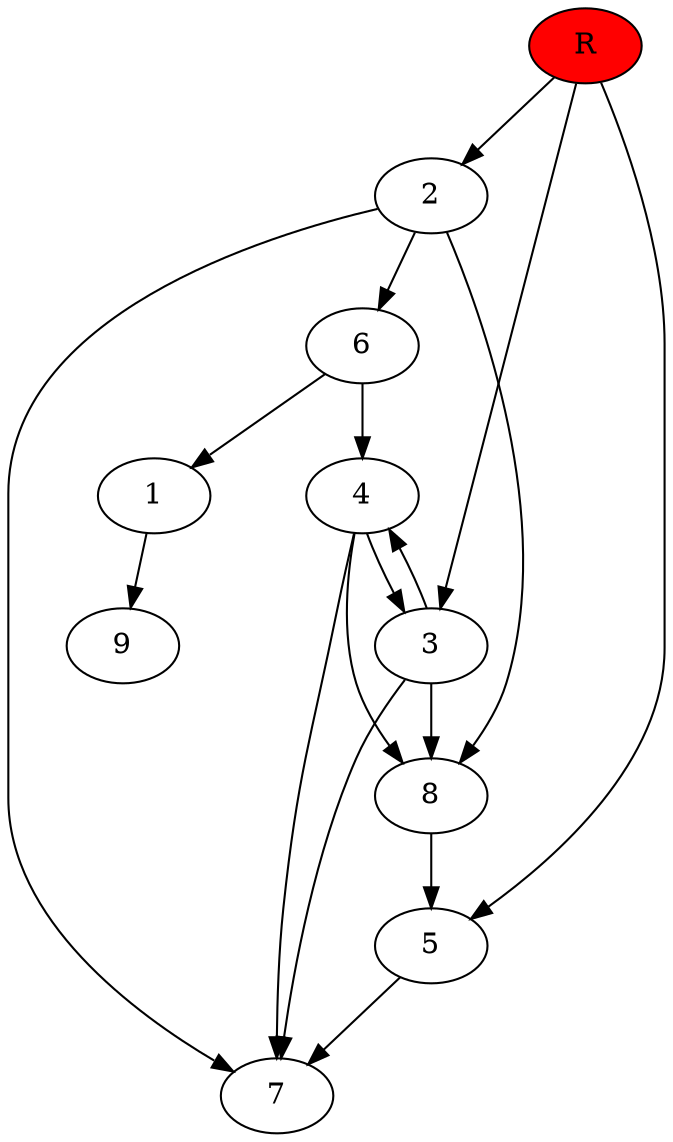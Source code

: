 digraph prb7654 {
	1
	2
	3
	4
	5
	6
	7
	8
	R [fillcolor="#ff0000" style=filled]
	1 -> 9
	2 -> 6
	2 -> 7
	2 -> 8
	3 -> 4
	3 -> 7
	3 -> 8
	4 -> 3
	4 -> 7
	4 -> 8
	5 -> 7
	6 -> 1
	6 -> 4
	8 -> 5
	R -> 2
	R -> 3
	R -> 5
}
